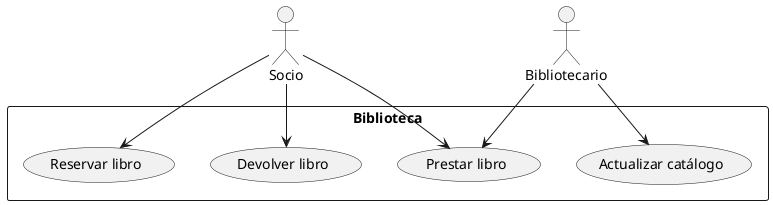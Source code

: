 @startuml

//Caso a1

:Actor: as a1
:Actor\n: as a2



Rectangle Sistema{
a1 -> (Caso de uso)
a1 --> (Caso de uso\n)
a1 -> (Caso de uso\n\n)
a2 --> (Caso de uso)
a2 --> (Caso de uso\n\n)
}

note "comunicacion" as n1
note "Entorno del sistema" as n2

n1 --> Sistema
n2 --> Sistema


@startuml
:Socio: as s1
:Bibliotecario: as b1

rectangle Biblioteca{
(Reservar libro) as r1
(Prestar libro) as p1
(Devolver libro) as dev1
(Actualizar catálogo) as act1

s1 --> r1
s1 --> p1
s1 -> dev1
b1 --> p1
b1 -> act1
}
@enduml
